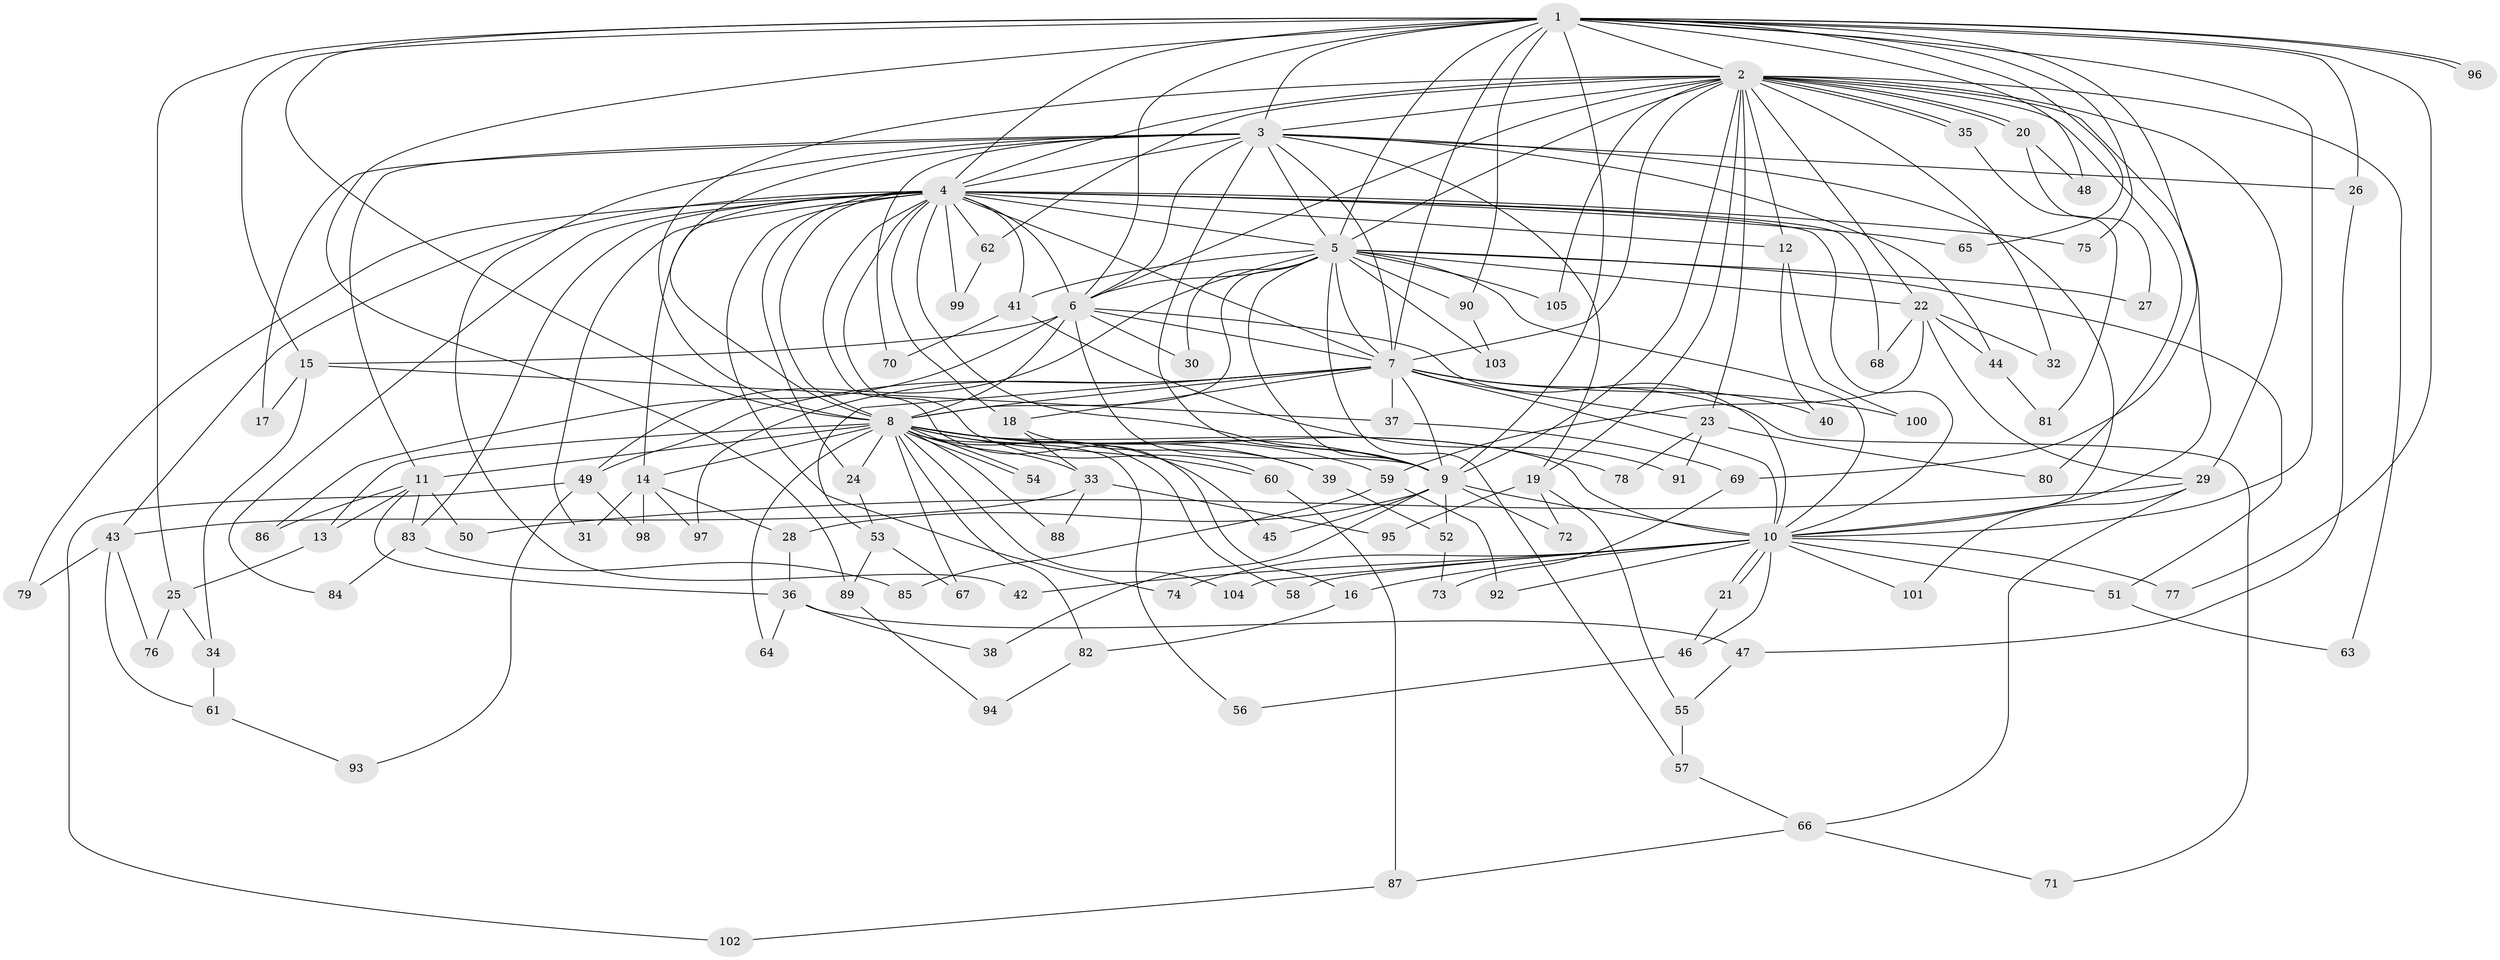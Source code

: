 // Generated by graph-tools (version 1.1) at 2025/49/03/09/25 03:49:33]
// undirected, 105 vertices, 235 edges
graph export_dot {
graph [start="1"]
  node [color=gray90,style=filled];
  1;
  2;
  3;
  4;
  5;
  6;
  7;
  8;
  9;
  10;
  11;
  12;
  13;
  14;
  15;
  16;
  17;
  18;
  19;
  20;
  21;
  22;
  23;
  24;
  25;
  26;
  27;
  28;
  29;
  30;
  31;
  32;
  33;
  34;
  35;
  36;
  37;
  38;
  39;
  40;
  41;
  42;
  43;
  44;
  45;
  46;
  47;
  48;
  49;
  50;
  51;
  52;
  53;
  54;
  55;
  56;
  57;
  58;
  59;
  60;
  61;
  62;
  63;
  64;
  65;
  66;
  67;
  68;
  69;
  70;
  71;
  72;
  73;
  74;
  75;
  76;
  77;
  78;
  79;
  80;
  81;
  82;
  83;
  84;
  85;
  86;
  87;
  88;
  89;
  90;
  91;
  92;
  93;
  94;
  95;
  96;
  97;
  98;
  99;
  100;
  101;
  102;
  103;
  104;
  105;
  1 -- 2;
  1 -- 3;
  1 -- 4;
  1 -- 5;
  1 -- 6;
  1 -- 7;
  1 -- 8;
  1 -- 9;
  1 -- 10;
  1 -- 15;
  1 -- 25;
  1 -- 26;
  1 -- 48;
  1 -- 65;
  1 -- 69;
  1 -- 75;
  1 -- 77;
  1 -- 89;
  1 -- 90;
  1 -- 96;
  1 -- 96;
  2 -- 3;
  2 -- 4;
  2 -- 5;
  2 -- 6;
  2 -- 7;
  2 -- 8;
  2 -- 9;
  2 -- 10;
  2 -- 12;
  2 -- 19;
  2 -- 20;
  2 -- 20;
  2 -- 22;
  2 -- 23;
  2 -- 29;
  2 -- 32;
  2 -- 35;
  2 -- 35;
  2 -- 62;
  2 -- 63;
  2 -- 80;
  2 -- 105;
  3 -- 4;
  3 -- 5;
  3 -- 6;
  3 -- 7;
  3 -- 8;
  3 -- 9;
  3 -- 10;
  3 -- 11;
  3 -- 17;
  3 -- 19;
  3 -- 26;
  3 -- 42;
  3 -- 44;
  3 -- 70;
  4 -- 5;
  4 -- 6;
  4 -- 7;
  4 -- 8;
  4 -- 9;
  4 -- 10;
  4 -- 12;
  4 -- 14;
  4 -- 16;
  4 -- 18;
  4 -- 24;
  4 -- 31;
  4 -- 41;
  4 -- 43;
  4 -- 60;
  4 -- 62;
  4 -- 65;
  4 -- 68;
  4 -- 74;
  4 -- 75;
  4 -- 79;
  4 -- 83;
  4 -- 84;
  4 -- 99;
  5 -- 6;
  5 -- 7;
  5 -- 8;
  5 -- 9;
  5 -- 10;
  5 -- 22;
  5 -- 27;
  5 -- 30;
  5 -- 41;
  5 -- 49;
  5 -- 51;
  5 -- 57;
  5 -- 90;
  5 -- 103;
  5 -- 105;
  6 -- 7;
  6 -- 8;
  6 -- 9;
  6 -- 10;
  6 -- 15;
  6 -- 30;
  6 -- 86;
  7 -- 8;
  7 -- 9;
  7 -- 10;
  7 -- 18;
  7 -- 23;
  7 -- 37;
  7 -- 40;
  7 -- 49;
  7 -- 53;
  7 -- 71;
  7 -- 97;
  7 -- 100;
  8 -- 9;
  8 -- 10;
  8 -- 11;
  8 -- 13;
  8 -- 14;
  8 -- 24;
  8 -- 33;
  8 -- 39;
  8 -- 45;
  8 -- 54;
  8 -- 54;
  8 -- 56;
  8 -- 58;
  8 -- 59;
  8 -- 60;
  8 -- 64;
  8 -- 67;
  8 -- 78;
  8 -- 82;
  8 -- 88;
  8 -- 104;
  9 -- 10;
  9 -- 28;
  9 -- 38;
  9 -- 45;
  9 -- 52;
  9 -- 72;
  10 -- 16;
  10 -- 21;
  10 -- 21;
  10 -- 42;
  10 -- 46;
  10 -- 51;
  10 -- 58;
  10 -- 74;
  10 -- 77;
  10 -- 92;
  10 -- 101;
  10 -- 104;
  11 -- 13;
  11 -- 36;
  11 -- 50;
  11 -- 83;
  11 -- 86;
  12 -- 40;
  12 -- 100;
  13 -- 25;
  14 -- 28;
  14 -- 31;
  14 -- 97;
  14 -- 98;
  15 -- 17;
  15 -- 34;
  15 -- 37;
  16 -- 82;
  18 -- 33;
  18 -- 39;
  19 -- 55;
  19 -- 72;
  19 -- 95;
  20 -- 27;
  20 -- 48;
  21 -- 46;
  22 -- 29;
  22 -- 32;
  22 -- 44;
  22 -- 59;
  22 -- 68;
  23 -- 78;
  23 -- 80;
  23 -- 91;
  24 -- 53;
  25 -- 34;
  25 -- 76;
  26 -- 47;
  28 -- 36;
  29 -- 50;
  29 -- 66;
  29 -- 101;
  33 -- 43;
  33 -- 88;
  33 -- 95;
  34 -- 61;
  35 -- 81;
  36 -- 38;
  36 -- 47;
  36 -- 64;
  37 -- 69;
  39 -- 52;
  41 -- 70;
  41 -- 91;
  43 -- 61;
  43 -- 76;
  43 -- 79;
  44 -- 81;
  46 -- 56;
  47 -- 55;
  49 -- 93;
  49 -- 98;
  49 -- 102;
  51 -- 63;
  52 -- 73;
  53 -- 67;
  53 -- 89;
  55 -- 57;
  57 -- 66;
  59 -- 85;
  59 -- 92;
  60 -- 87;
  61 -- 93;
  62 -- 99;
  66 -- 71;
  66 -- 87;
  69 -- 73;
  82 -- 94;
  83 -- 84;
  83 -- 85;
  87 -- 102;
  89 -- 94;
  90 -- 103;
}
